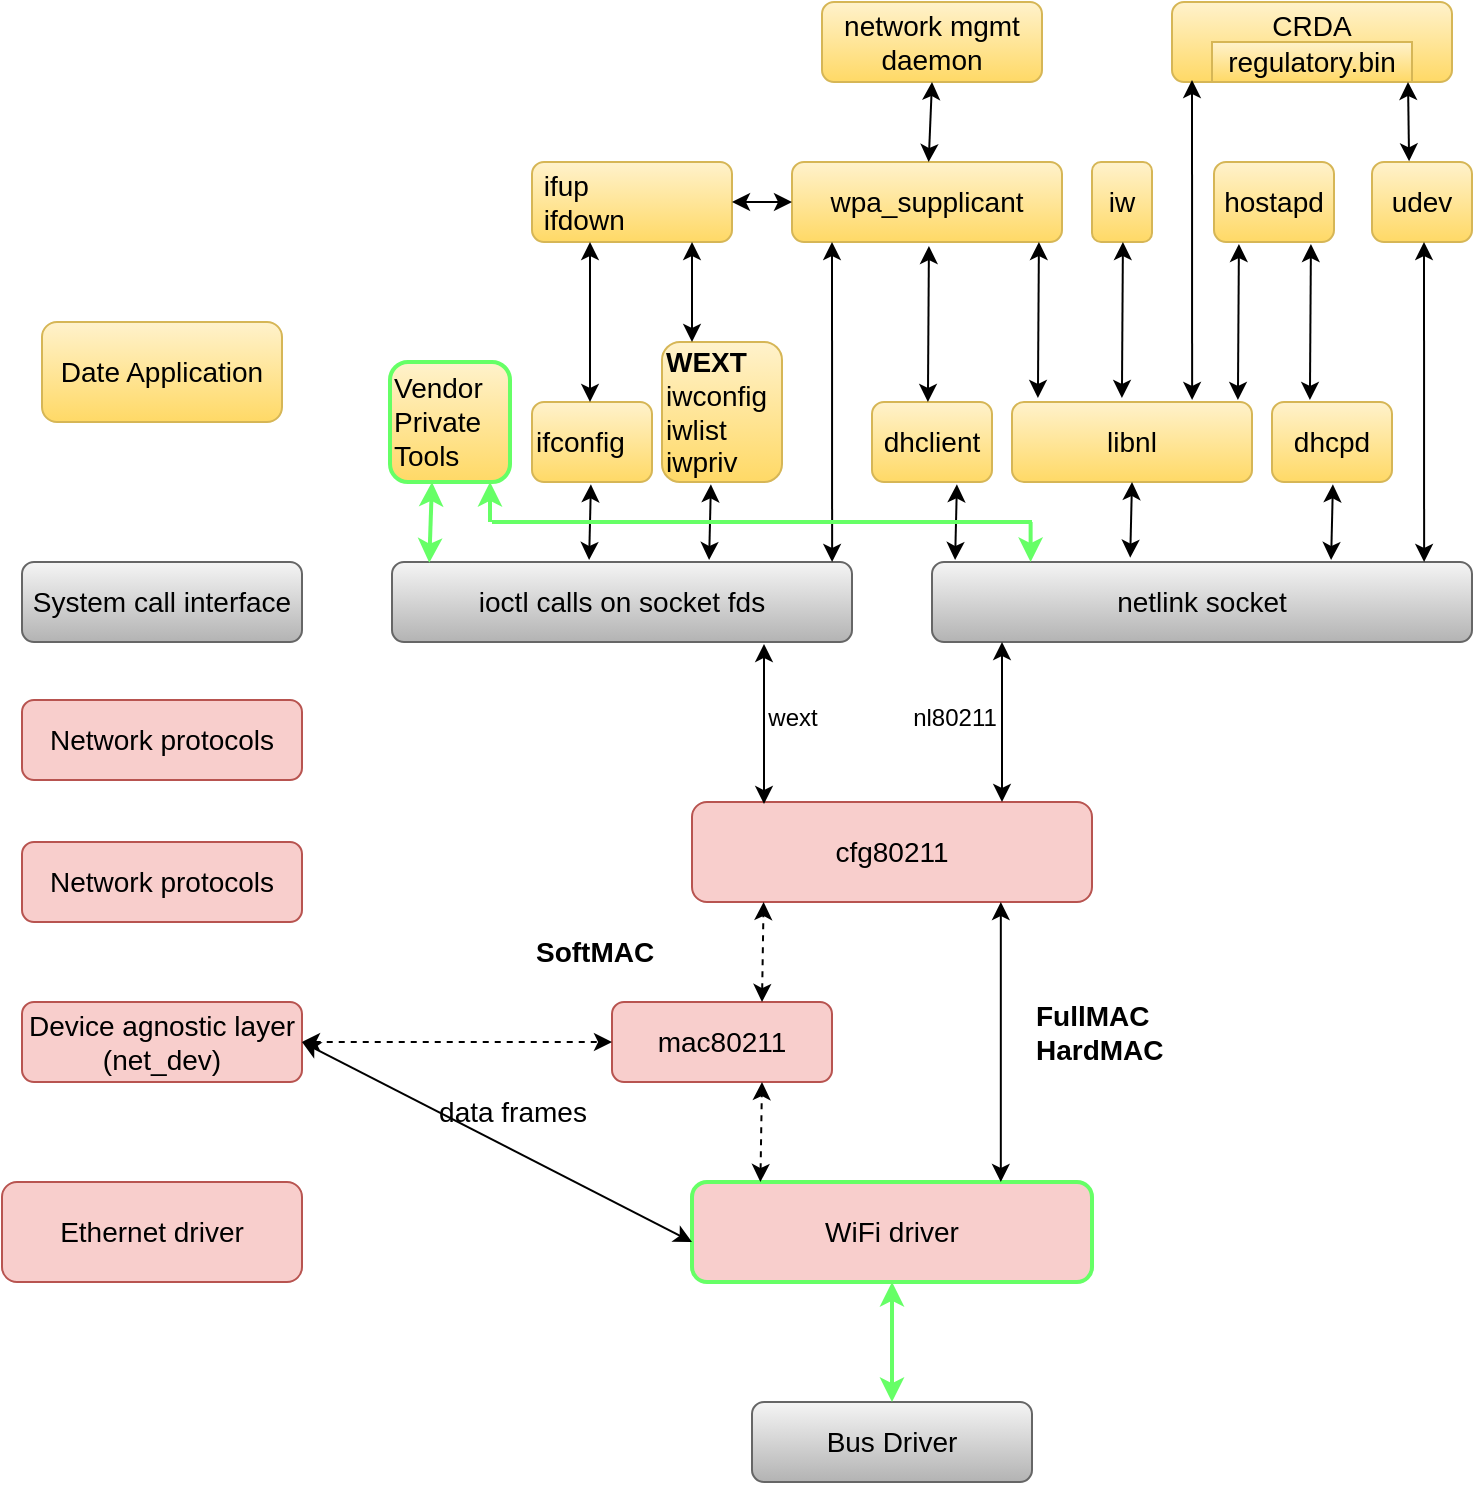 <mxfile version="20.5.3" type="github">
  <diagram id="4J2Np3dGTfp2tVZBYk7x" name="Page-1">
    <mxGraphModel dx="981" dy="499" grid="1" gridSize="10" guides="1" tooltips="1" connect="1" arrows="1" fold="1" page="1" pageScale="1" pageWidth="1100" pageHeight="1700" math="0" shadow="0">
      <root>
        <mxCell id="0" />
        <mxCell id="1" parent="0" />
        <mxCell id="ai7vC3b9gsCnExHOe_Bt-1" value="&lt;font style=&quot;font-size: 14px;&quot;&gt;ioctl calls on socket fds&lt;/font&gt;" style="rounded=1;whiteSpace=wrap;html=1;fontSize=14;fillColor=#f5f5f5;strokeColor=#666666;gradientColor=#b3b3b3;" vertex="1" parent="1">
          <mxGeometry x="270" y="400" width="230" height="40" as="geometry" />
        </mxCell>
        <mxCell id="ai7vC3b9gsCnExHOe_Bt-2" value="netlink socket" style="rounded=1;whiteSpace=wrap;html=1;fontSize=14;fillColor=#f5f5f5;strokeColor=#666666;gradientColor=#b3b3b3;" vertex="1" parent="1">
          <mxGeometry x="540" y="400" width="270" height="40" as="geometry" />
        </mxCell>
        <mxCell id="ai7vC3b9gsCnExHOe_Bt-3" value="cfg80211" style="rounded=1;whiteSpace=wrap;html=1;fontSize=14;fillColor=#f8cecc;strokeColor=#b85450;" vertex="1" parent="1">
          <mxGeometry x="420" y="520" width="200" height="50" as="geometry" />
        </mxCell>
        <mxCell id="ai7vC3b9gsCnExHOe_Bt-4" value="WiFi driver" style="rounded=1;whiteSpace=wrap;html=1;fontSize=14;fillColor=#f8cecc;strokeColor=#66FF66;strokeWidth=2;" vertex="1" parent="1">
          <mxGeometry x="420" y="710" width="200" height="50" as="geometry" />
        </mxCell>
        <mxCell id="ai7vC3b9gsCnExHOe_Bt-5" value="mac80211" style="rounded=1;whiteSpace=wrap;html=1;fontSize=14;fillColor=#f8cecc;strokeColor=#b85450;" vertex="1" parent="1">
          <mxGeometry x="380" y="620" width="110" height="40" as="geometry" />
        </mxCell>
        <mxCell id="ai7vC3b9gsCnExHOe_Bt-7" value="wext" style="text;html=1;align=center;verticalAlign=middle;resizable=0;points=[];autosize=1;strokeColor=none;fillColor=none;fontSize=12;" vertex="1" parent="1">
          <mxGeometry x="445" y="463" width="50" height="30" as="geometry" />
        </mxCell>
        <mxCell id="ai7vC3b9gsCnExHOe_Bt-8" value="" style="endArrow=classic;startArrow=classic;html=1;rounded=0;fontSize=14;exitX=0.9;exitY=0;exitDx=0;exitDy=0;exitPerimeter=0;" edge="1" parent="1">
          <mxGeometry width="50" height="50" relative="1" as="geometry">
            <mxPoint x="575" y="520" as="sourcePoint" />
            <mxPoint x="575" y="440" as="targetPoint" />
          </mxGeometry>
        </mxCell>
        <mxCell id="ai7vC3b9gsCnExHOe_Bt-10" value="nl80211" style="text;html=1;align=center;verticalAlign=middle;resizable=0;points=[];autosize=1;strokeColor=none;fillColor=none;fontSize=12;" vertex="1" parent="1">
          <mxGeometry x="516" y="463" width="70" height="30" as="geometry" />
        </mxCell>
        <mxCell id="ai7vC3b9gsCnExHOe_Bt-11" value="" style="endArrow=classic;startArrow=classic;html=1;rounded=0;fontSize=14;exitX=0.25;exitY=0;exitDx=0;exitDy=0;" edge="1" parent="1">
          <mxGeometry width="50" height="50" relative="1" as="geometry">
            <mxPoint x="574.41" y="710" as="sourcePoint" />
            <mxPoint x="574.41" y="570" as="targetPoint" />
          </mxGeometry>
        </mxCell>
        <mxCell id="ai7vC3b9gsCnExHOe_Bt-17" value="FullMAC&lt;br style=&quot;font-size: 14px;&quot;&gt;HardMAC" style="text;html=1;align=left;verticalAlign=middle;resizable=0;points=[];autosize=1;strokeColor=none;fillColor=none;fontSize=14;fontStyle=1" vertex="1" parent="1">
          <mxGeometry x="590" y="610" width="90" height="50" as="geometry" />
        </mxCell>
        <mxCell id="ai7vC3b9gsCnExHOe_Bt-18" value="SoftMAC" style="text;html=1;align=left;verticalAlign=middle;resizable=0;points=[];autosize=1;strokeColor=none;fillColor=none;fontSize=14;fontStyle=1" vertex="1" parent="1">
          <mxGeometry x="340" y="580" width="80" height="30" as="geometry" />
        </mxCell>
        <mxCell id="ai7vC3b9gsCnExHOe_Bt-19" value="Ethernet driver" style="rounded=1;whiteSpace=wrap;html=1;fontSize=14;fillColor=#f8cecc;strokeColor=#b85450;" vertex="1" parent="1">
          <mxGeometry x="75" y="710" width="150" height="50" as="geometry" />
        </mxCell>
        <mxCell id="ai7vC3b9gsCnExHOe_Bt-20" value="&lt;div&gt;Device agnostic layer&lt;/div&gt;&lt;div&gt;(net_dev)&lt;br&gt;&lt;/div&gt;" style="rounded=1;whiteSpace=wrap;html=1;fontSize=14;fillColor=#f8cecc;strokeColor=#b85450;" vertex="1" parent="1">
          <mxGeometry x="85" y="620" width="140" height="40" as="geometry" />
        </mxCell>
        <mxCell id="ai7vC3b9gsCnExHOe_Bt-24" value="" style="endArrow=classic;startArrow=classic;html=1;rounded=0;dashed=1;fontSize=14;exitX=0.171;exitY=0;exitDx=0;exitDy=0;exitPerimeter=0;" edge="1" parent="1" source="ai7vC3b9gsCnExHOe_Bt-4">
          <mxGeometry width="50" height="50" relative="1" as="geometry">
            <mxPoint x="405" y="710" as="sourcePoint" />
            <mxPoint x="455" y="660" as="targetPoint" />
          </mxGeometry>
        </mxCell>
        <mxCell id="ai7vC3b9gsCnExHOe_Bt-25" value="" style="endArrow=classic;startArrow=classic;html=1;rounded=0;dashed=1;fontSize=14;exitX=0.171;exitY=0;exitDx=0;exitDy=0;exitPerimeter=0;" edge="1" parent="1">
          <mxGeometry width="50" height="50" relative="1" as="geometry">
            <mxPoint x="455.0" y="620" as="sourcePoint" />
            <mxPoint x="455.8" y="570" as="targetPoint" />
          </mxGeometry>
        </mxCell>
        <mxCell id="ai7vC3b9gsCnExHOe_Bt-27" value="Network protocols" style="rounded=1;whiteSpace=wrap;html=1;fontSize=14;fillColor=#f8cecc;strokeColor=#b85450;" vertex="1" parent="1">
          <mxGeometry x="85" y="540" width="140" height="40" as="geometry" />
        </mxCell>
        <mxCell id="ai7vC3b9gsCnExHOe_Bt-28" value="Network protocols" style="rounded=1;whiteSpace=wrap;html=1;fontSize=14;fillColor=#f8cecc;strokeColor=#b85450;" vertex="1" parent="1">
          <mxGeometry x="85" y="469" width="140" height="40" as="geometry" />
        </mxCell>
        <mxCell id="ai7vC3b9gsCnExHOe_Bt-29" value="System call interface" style="rounded=1;whiteSpace=wrap;html=1;fontSize=14;fillColor=#f5f5f5;strokeColor=#666666;gradientColor=#b3b3b3;" vertex="1" parent="1">
          <mxGeometry x="85" y="400" width="140" height="40" as="geometry" />
        </mxCell>
        <mxCell id="ai7vC3b9gsCnExHOe_Bt-30" value="Date Application" style="rounded=1;whiteSpace=wrap;html=1;fontSize=14;fillColor=#fff2cc;strokeColor=#d6b656;gradientColor=#ffd966;" vertex="1" parent="1">
          <mxGeometry x="95" y="280" width="120" height="50" as="geometry" />
        </mxCell>
        <mxCell id="ai7vC3b9gsCnExHOe_Bt-31" value="" style="endArrow=classic;startArrow=classic;html=1;rounded=0;dashed=1;fontSize=14;exitX=1;exitY=0.5;exitDx=0;exitDy=0;" edge="1" parent="1" source="ai7vC3b9gsCnExHOe_Bt-20">
          <mxGeometry width="50" height="50" relative="1" as="geometry">
            <mxPoint x="330" y="690" as="sourcePoint" />
            <mxPoint x="380" y="640" as="targetPoint" />
          </mxGeometry>
        </mxCell>
        <mxCell id="ai7vC3b9gsCnExHOe_Bt-33" value="" style="endArrow=classic;startArrow=classic;html=1;rounded=0;fontSize=14;exitX=1;exitY=0.5;exitDx=0;exitDy=0;" edge="1" parent="1" source="ai7vC3b9gsCnExHOe_Bt-20">
          <mxGeometry width="50" height="50" relative="1" as="geometry">
            <mxPoint x="370" y="780" as="sourcePoint" />
            <mxPoint x="420" y="740" as="targetPoint" />
          </mxGeometry>
        </mxCell>
        <mxCell id="ai7vC3b9gsCnExHOe_Bt-35" value="data frames" style="text;html=1;align=center;verticalAlign=middle;resizable=0;points=[];autosize=1;strokeColor=none;fillColor=none;fontSize=14;" vertex="1" parent="1">
          <mxGeometry x="280" y="660" width="100" height="30" as="geometry" />
        </mxCell>
        <mxCell id="ai7vC3b9gsCnExHOe_Bt-36" value="Bus Driver" style="rounded=1;whiteSpace=wrap;html=1;fontSize=14;fillColor=#f5f5f5;strokeColor=#666666;gradientColor=#b3b3b3;" vertex="1" parent="1">
          <mxGeometry x="450" y="820" width="140" height="40" as="geometry" />
        </mxCell>
        <mxCell id="ai7vC3b9gsCnExHOe_Bt-37" value="&lt;div align=&quot;left&quot;&gt;&lt;b&gt;WEXT&lt;/b&gt;&lt;/div&gt;&lt;div align=&quot;left&quot;&gt;iwconfig&lt;/div&gt;&lt;div align=&quot;left&quot;&gt;iwlist&lt;br&gt;iwpriv&lt;br&gt;&lt;/div&gt;" style="rounded=1;whiteSpace=wrap;html=1;fontSize=14;align=left;fillColor=#fff2cc;gradientColor=#ffd966;strokeColor=#d6b656;" vertex="1" parent="1">
          <mxGeometry x="405" y="290" width="60" height="70" as="geometry" />
        </mxCell>
        <mxCell id="ai7vC3b9gsCnExHOe_Bt-38" value="ifconfig" style="rounded=1;whiteSpace=wrap;html=1;fontSize=14;align=left;fillColor=#fff2cc;gradientColor=#ffd966;strokeColor=#d6b656;" vertex="1" parent="1">
          <mxGeometry x="340" y="320" width="60" height="40" as="geometry" />
        </mxCell>
        <mxCell id="ai7vC3b9gsCnExHOe_Bt-45" value="dhclient" style="rounded=1;whiteSpace=wrap;html=1;fontSize=14;align=center;fillColor=#fff2cc;gradientColor=#ffd966;strokeColor=#d6b656;" vertex="1" parent="1">
          <mxGeometry x="510" y="320" width="60" height="40" as="geometry" />
        </mxCell>
        <mxCell id="ai7vC3b9gsCnExHOe_Bt-46" value="libnl" style="rounded=1;whiteSpace=wrap;html=1;fontSize=14;align=center;fillColor=#fff2cc;gradientColor=#ffd966;strokeColor=#d6b656;" vertex="1" parent="1">
          <mxGeometry x="580" y="320" width="120" height="40" as="geometry" />
        </mxCell>
        <mxCell id="ai7vC3b9gsCnExHOe_Bt-47" value="dhcpd" style="rounded=1;whiteSpace=wrap;html=1;fontSize=14;align=center;fillColor=#fff2cc;gradientColor=#ffd966;strokeColor=#d6b656;" vertex="1" parent="1">
          <mxGeometry x="710" y="320" width="60" height="40" as="geometry" />
        </mxCell>
        <mxCell id="ai7vC3b9gsCnExHOe_Bt-48" value="wpa_supplicant" style="rounded=1;whiteSpace=wrap;html=1;fontSize=14;align=center;fillColor=#fff2cc;gradientColor=#ffd966;strokeColor=#d6b656;" vertex="1" parent="1">
          <mxGeometry x="470" y="200" width="135" height="40" as="geometry" />
        </mxCell>
        <mxCell id="ai7vC3b9gsCnExHOe_Bt-49" value="&lt;span style=&quot;white-space: pre;&quot;&gt;	&lt;/span&gt;ifup&lt;br&gt;&lt;div&gt;&lt;span style=&quot;white-space: pre;&quot;&gt;	&lt;/span&gt;ifdown&lt;br&gt;&lt;/div&gt;" style="rounded=1;whiteSpace=wrap;html=1;fontSize=14;align=left;fillColor=#fff2cc;gradientColor=#ffd966;strokeColor=#d6b656;" vertex="1" parent="1">
          <mxGeometry x="340" y="200" width="100" height="40" as="geometry" />
        </mxCell>
        <mxCell id="ai7vC3b9gsCnExHOe_Bt-50" value="&lt;div&gt;iw&lt;br&gt;&lt;/div&gt;" style="rounded=1;whiteSpace=wrap;html=1;fontSize=14;align=center;fillColor=#fff2cc;gradientColor=#ffd966;strokeColor=#d6b656;" vertex="1" parent="1">
          <mxGeometry x="620" y="200" width="30" height="40" as="geometry" />
        </mxCell>
        <mxCell id="ai7vC3b9gsCnExHOe_Bt-51" value="hostapd" style="rounded=1;whiteSpace=wrap;html=1;fontSize=14;align=center;fillColor=#fff2cc;gradientColor=#ffd966;strokeColor=#d6b656;" vertex="1" parent="1">
          <mxGeometry x="681" y="200" width="60" height="40" as="geometry" />
        </mxCell>
        <mxCell id="ai7vC3b9gsCnExHOe_Bt-52" value="udev" style="rounded=1;whiteSpace=wrap;html=1;fontSize=14;align=center;fillColor=#fff2cc;gradientColor=#ffd966;strokeColor=#d6b656;" vertex="1" parent="1">
          <mxGeometry x="760" y="200" width="50" height="40" as="geometry" />
        </mxCell>
        <mxCell id="ai7vC3b9gsCnExHOe_Bt-53" value="&lt;div&gt;network mgmt&lt;/div&gt;&lt;div&gt;daemon&lt;br&gt;&lt;/div&gt;" style="rounded=1;whiteSpace=wrap;html=1;fontSize=14;align=center;fillColor=#fff2cc;gradientColor=#ffd966;strokeColor=#d6b656;" vertex="1" parent="1">
          <mxGeometry x="485" y="120" width="110" height="40" as="geometry" />
        </mxCell>
        <mxCell id="ai7vC3b9gsCnExHOe_Bt-54" value="CRDA&lt;br&gt;&amp;nbsp; " style="rounded=1;whiteSpace=wrap;html=1;fontSize=14;align=center;fillColor=#fff2cc;gradientColor=#ffd966;strokeColor=#d6b656;" vertex="1" parent="1">
          <mxGeometry x="660" y="120" width="140" height="40" as="geometry" />
        </mxCell>
        <mxCell id="ai7vC3b9gsCnExHOe_Bt-55" value="regulatory.bin" style="rounded=0;whiteSpace=wrap;html=1;fontSize=14;fillColor=#fff2cc;gradientColor=#ffd966;strokeColor=#d6b656;" vertex="1" parent="1">
          <mxGeometry x="680" y="140" width="100" height="20" as="geometry" />
        </mxCell>
        <mxCell id="ai7vC3b9gsCnExHOe_Bt-56" value="" style="endArrow=classic;startArrow=classic;html=1;rounded=0;fontSize=14;exitX=0.367;exitY=-0.054;exitDx=0;exitDy=0;exitPerimeter=0;" edge="1" parent="1">
          <mxGeometry width="50" height="50" relative="1" as="geometry">
            <mxPoint x="639.09" y="397.84" as="sourcePoint" />
            <mxPoint x="640" y="360" as="targetPoint" />
          </mxGeometry>
        </mxCell>
        <mxCell id="ai7vC3b9gsCnExHOe_Bt-58" value="" style="endArrow=classic;startArrow=classic;html=1;rounded=0;fontSize=14;exitX=0.367;exitY=-0.054;exitDx=0;exitDy=0;exitPerimeter=0;" edge="1" parent="1">
          <mxGeometry width="50" height="50" relative="1" as="geometry">
            <mxPoint x="739.55" y="399.0" as="sourcePoint" />
            <mxPoint x="740.46" y="361.16" as="targetPoint" />
          </mxGeometry>
        </mxCell>
        <mxCell id="ai7vC3b9gsCnExHOe_Bt-59" value="" style="endArrow=classic;startArrow=classic;html=1;rounded=0;fontSize=14;exitX=0.367;exitY=-0.054;exitDx=0;exitDy=0;exitPerimeter=0;" edge="1" parent="1">
          <mxGeometry width="50" height="50" relative="1" as="geometry">
            <mxPoint x="551.55" y="399" as="sourcePoint" />
            <mxPoint x="552.46" y="361.16" as="targetPoint" />
          </mxGeometry>
        </mxCell>
        <mxCell id="ai7vC3b9gsCnExHOe_Bt-60" value="" style="endArrow=classic;startArrow=classic;html=1;rounded=0;fontSize=14;exitX=0.458;exitY=-0.05;exitDx=0;exitDy=0;exitPerimeter=0;" edge="1" parent="1" source="ai7vC3b9gsCnExHOe_Bt-46">
          <mxGeometry width="50" height="50" relative="1" as="geometry">
            <mxPoint x="634.55" y="277.84" as="sourcePoint" />
            <mxPoint x="635.46" y="240" as="targetPoint" />
          </mxGeometry>
        </mxCell>
        <mxCell id="ai7vC3b9gsCnExHOe_Bt-61" value="" style="endArrow=classic;startArrow=classic;html=1;rounded=0;fontSize=14;exitX=0.458;exitY=-0.05;exitDx=0;exitDy=0;exitPerimeter=0;" edge="1" parent="1">
          <mxGeometry width="50" height="50" relative="1" as="geometry">
            <mxPoint x="592.96" y="318" as="sourcePoint" />
            <mxPoint x="593.46" y="240" as="targetPoint" />
          </mxGeometry>
        </mxCell>
        <mxCell id="ai7vC3b9gsCnExHOe_Bt-62" value="" style="endArrow=classic;startArrow=classic;html=1;rounded=0;fontSize=14;exitX=0.458;exitY=-0.05;exitDx=0;exitDy=0;exitPerimeter=0;" edge="1" parent="1">
          <mxGeometry width="50" height="50" relative="1" as="geometry">
            <mxPoint x="692.96" y="319" as="sourcePoint" />
            <mxPoint x="693.46" y="241" as="targetPoint" />
          </mxGeometry>
        </mxCell>
        <mxCell id="ai7vC3b9gsCnExHOe_Bt-63" value="" style="endArrow=classic;startArrow=classic;html=1;rounded=0;fontSize=14;exitX=0.458;exitY=-0.05;exitDx=0;exitDy=0;exitPerimeter=0;" edge="1" parent="1">
          <mxGeometry width="50" height="50" relative="1" as="geometry">
            <mxPoint x="728.96" y="319" as="sourcePoint" />
            <mxPoint x="729.46" y="241" as="targetPoint" />
          </mxGeometry>
        </mxCell>
        <mxCell id="ai7vC3b9gsCnExHOe_Bt-64" value="" style="endArrow=classic;startArrow=classic;html=1;rounded=0;fontSize=14;exitX=0.458;exitY=-0.05;exitDx=0;exitDy=0;exitPerimeter=0;" edge="1" parent="1">
          <mxGeometry width="50" height="50" relative="1" as="geometry">
            <mxPoint x="537.96" y="320" as="sourcePoint" />
            <mxPoint x="538.46" y="242" as="targetPoint" />
          </mxGeometry>
        </mxCell>
        <mxCell id="ai7vC3b9gsCnExHOe_Bt-68" value="" style="endArrow=classic;startArrow=classic;html=1;rounded=0;fontSize=14;exitX=0.9;exitY=0;exitDx=0;exitDy=0;exitPerimeter=0;" edge="1" parent="1">
          <mxGeometry width="50" height="50" relative="1" as="geometry">
            <mxPoint x="456" y="521" as="sourcePoint" />
            <mxPoint x="456" y="441" as="targetPoint" />
          </mxGeometry>
        </mxCell>
        <mxCell id="ai7vC3b9gsCnExHOe_Bt-69" value="" style="endArrow=classic;startArrow=classic;html=1;rounded=0;fontSize=14;exitX=0.367;exitY=-0.054;exitDx=0;exitDy=0;exitPerimeter=0;" edge="1" parent="1">
          <mxGeometry width="50" height="50" relative="1" as="geometry">
            <mxPoint x="428.55" y="399" as="sourcePoint" />
            <mxPoint x="429.46" y="361.16" as="targetPoint" />
          </mxGeometry>
        </mxCell>
        <mxCell id="ai7vC3b9gsCnExHOe_Bt-70" value="" style="endArrow=classic;startArrow=classic;html=1;rounded=0;fontSize=14;exitX=0.367;exitY=-0.054;exitDx=0;exitDy=0;exitPerimeter=0;" edge="1" parent="1">
          <mxGeometry width="50" height="50" relative="1" as="geometry">
            <mxPoint x="368.55" y="399" as="sourcePoint" />
            <mxPoint x="369.46" y="361.16" as="targetPoint" />
          </mxGeometry>
        </mxCell>
        <mxCell id="ai7vC3b9gsCnExHOe_Bt-71" value="" style="endArrow=classic;startArrow=classic;html=1;rounded=0;fontSize=14;exitX=0.5;exitY=0;exitDx=0;exitDy=0;" edge="1" parent="1">
          <mxGeometry width="50" height="50" relative="1" as="geometry">
            <mxPoint x="369" y="320" as="sourcePoint" />
            <mxPoint x="369" y="240" as="targetPoint" />
          </mxGeometry>
        </mxCell>
        <mxCell id="ai7vC3b9gsCnExHOe_Bt-72" value="" style="endArrow=classic;startArrow=classic;html=1;rounded=0;fontSize=14;exitX=0.25;exitY=0;exitDx=0;exitDy=0;" edge="1" parent="1" source="ai7vC3b9gsCnExHOe_Bt-37">
          <mxGeometry width="50" height="50" relative="1" as="geometry">
            <mxPoint x="370" y="290" as="sourcePoint" />
            <mxPoint x="420" y="240" as="targetPoint" />
          </mxGeometry>
        </mxCell>
        <mxCell id="ai7vC3b9gsCnExHOe_Bt-73" value="" style="endArrow=classic;startArrow=classic;html=1;rounded=0;fontSize=14;entryX=0;entryY=0.5;entryDx=0;entryDy=0;" edge="1" parent="1" source="ai7vC3b9gsCnExHOe_Bt-49" target="ai7vC3b9gsCnExHOe_Bt-48">
          <mxGeometry width="50" height="50" relative="1" as="geometry">
            <mxPoint x="410" y="270" as="sourcePoint" />
            <mxPoint x="460" y="220" as="targetPoint" />
          </mxGeometry>
        </mxCell>
        <mxCell id="ai7vC3b9gsCnExHOe_Bt-74" value="" style="endArrow=classic;startArrow=classic;html=1;rounded=0;fontSize=14;" edge="1" parent="1">
          <mxGeometry width="50" height="50" relative="1" as="geometry">
            <mxPoint x="490.06" y="400" as="sourcePoint" />
            <mxPoint x="490" y="240" as="targetPoint" />
          </mxGeometry>
        </mxCell>
        <mxCell id="ai7vC3b9gsCnExHOe_Bt-77" value="" style="endArrow=classic;startArrow=classic;html=1;rounded=0;fontSize=14;" edge="1" parent="1" source="ai7vC3b9gsCnExHOe_Bt-48">
          <mxGeometry width="50" height="50" relative="1" as="geometry">
            <mxPoint x="490" y="210" as="sourcePoint" />
            <mxPoint x="540" y="160" as="targetPoint" />
          </mxGeometry>
        </mxCell>
        <mxCell id="ai7vC3b9gsCnExHOe_Bt-79" value="" style="endArrow=classic;startArrow=classic;html=1;rounded=0;fontSize=14;" edge="1" parent="1">
          <mxGeometry width="50" height="50" relative="1" as="geometry">
            <mxPoint x="670.06" y="319" as="sourcePoint" />
            <mxPoint x="670" y="159" as="targetPoint" />
          </mxGeometry>
        </mxCell>
        <mxCell id="ai7vC3b9gsCnExHOe_Bt-80" value="" style="endArrow=classic;startArrow=classic;html=1;rounded=0;fontSize=14;" edge="1" parent="1">
          <mxGeometry width="50" height="50" relative="1" as="geometry">
            <mxPoint x="786.06" y="400" as="sourcePoint" />
            <mxPoint x="786" y="240" as="targetPoint" />
          </mxGeometry>
        </mxCell>
        <mxCell id="ai7vC3b9gsCnExHOe_Bt-82" value="" style="endArrow=classic;startArrow=classic;html=1;rounded=0;fontSize=14;exitX=0.371;exitY=-0.009;exitDx=0;exitDy=0;exitPerimeter=0;" edge="1" parent="1" source="ai7vC3b9gsCnExHOe_Bt-52">
          <mxGeometry width="50" height="50" relative="1" as="geometry">
            <mxPoint x="728" y="210" as="sourcePoint" />
            <mxPoint x="778" y="160" as="targetPoint" />
          </mxGeometry>
        </mxCell>
        <mxCell id="ai7vC3b9gsCnExHOe_Bt-84" value="Vendor Private Tools" style="rounded=1;whiteSpace=wrap;html=1;fontSize=14;align=left;fillColor=#fff2cc;gradientColor=#ffd966;strokeColor=#66FF66;strokeWidth=2;" vertex="1" parent="1">
          <mxGeometry x="269" y="300" width="60" height="60" as="geometry" />
        </mxCell>
        <mxCell id="ai7vC3b9gsCnExHOe_Bt-87" value="" style="endArrow=classic;startArrow=classic;html=1;rounded=0;fontSize=14;exitX=0.5;exitY=0;exitDx=0;exitDy=0;strokeColor=#66FF66;strokeWidth=2;" edge="1" parent="1" source="ai7vC3b9gsCnExHOe_Bt-36">
          <mxGeometry width="50" height="50" relative="1" as="geometry">
            <mxPoint x="470" y="810" as="sourcePoint" />
            <mxPoint x="520" y="760" as="targetPoint" />
          </mxGeometry>
        </mxCell>
        <mxCell id="ai7vC3b9gsCnExHOe_Bt-88" value="" style="endArrow=classic;startArrow=classic;html=1;rounded=0;strokeColor=#66FF66;strokeWidth=2;fontSize=14;exitX=0.081;exitY=0.008;exitDx=0;exitDy=0;exitPerimeter=0;" edge="1" parent="1" source="ai7vC3b9gsCnExHOe_Bt-1">
          <mxGeometry width="50" height="50" relative="1" as="geometry">
            <mxPoint x="240" y="410" as="sourcePoint" />
            <mxPoint x="290" y="360" as="targetPoint" />
          </mxGeometry>
        </mxCell>
        <mxCell id="ai7vC3b9gsCnExHOe_Bt-95" value="" style="endArrow=classic;html=1;rounded=0;strokeColor=#66FF66;strokeWidth=2;fontSize=14;" edge="1" parent="1">
          <mxGeometry width="50" height="50" relative="1" as="geometry">
            <mxPoint x="319" y="380" as="sourcePoint" />
            <mxPoint x="319" y="360" as="targetPoint" />
          </mxGeometry>
        </mxCell>
        <mxCell id="ai7vC3b9gsCnExHOe_Bt-96" value="" style="endArrow=classic;html=1;rounded=0;strokeColor=#66FF66;strokeWidth=2;fontSize=14;" edge="1" parent="1">
          <mxGeometry width="50" height="50" relative="1" as="geometry">
            <mxPoint x="589.31" y="380" as="sourcePoint" />
            <mxPoint x="589.31" y="400" as="targetPoint" />
          </mxGeometry>
        </mxCell>
        <mxCell id="ai7vC3b9gsCnExHOe_Bt-97" value="" style="endArrow=none;html=1;rounded=0;strokeColor=#66FF66;strokeWidth=2;fontSize=14;" edge="1" parent="1">
          <mxGeometry width="50" height="50" relative="1" as="geometry">
            <mxPoint x="320" y="380" as="sourcePoint" />
            <mxPoint x="590" y="380" as="targetPoint" />
          </mxGeometry>
        </mxCell>
      </root>
    </mxGraphModel>
  </diagram>
</mxfile>
